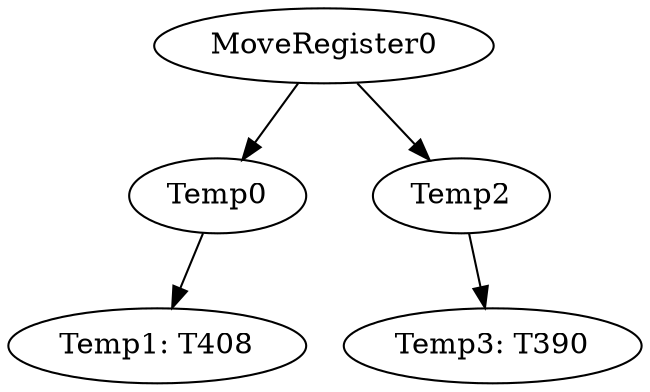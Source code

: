 digraph {
	ordering = out;
	MoveRegister0 -> Temp0;
	MoveRegister0 -> Temp2;
	Temp2 -> "Temp3: T390";
	Temp0 -> "Temp1: T408";
}

